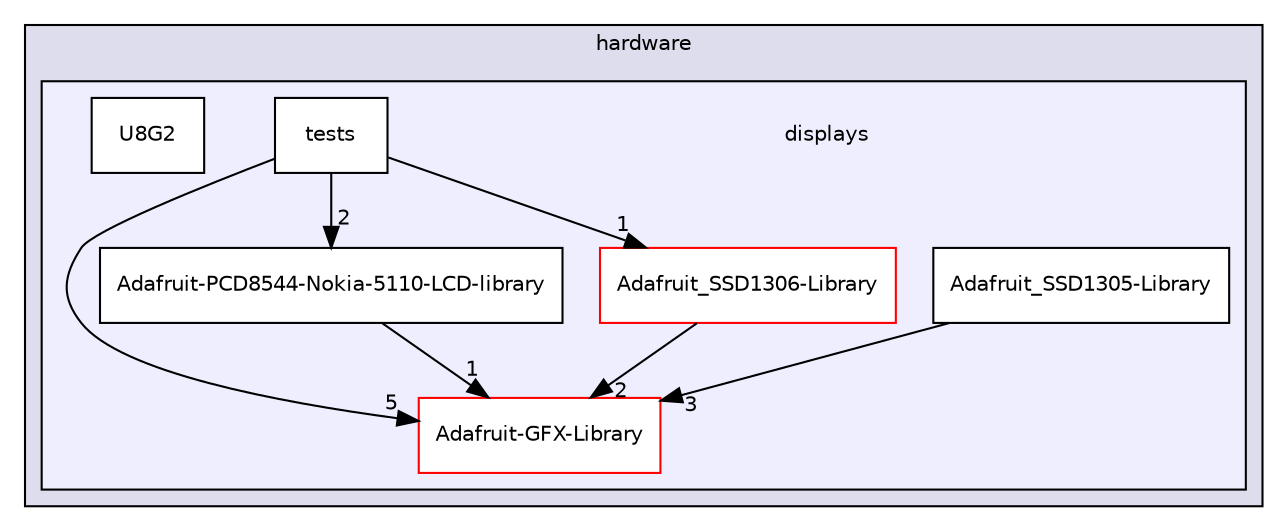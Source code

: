 digraph "esp32-snippets/hardware/displays" {
  compound=true
  node [ fontsize="10", fontname="Helvetica"];
  edge [ labelfontsize="10", labelfontname="Helvetica"];
  subgraph clusterdir_3129719c13c172816610955a64eb5633 {
    graph [ bgcolor="#ddddee", pencolor="black", label="hardware" fontname="Helvetica", fontsize="10", URL="dir_3129719c13c172816610955a64eb5633.html"]
  subgraph clusterdir_82937855ec24aaae1f185fc810680b2f {
    graph [ bgcolor="#eeeeff", pencolor="black", label="" URL="dir_82937855ec24aaae1f185fc810680b2f.html"];
    dir_82937855ec24aaae1f185fc810680b2f [shape=plaintext label="displays"];
    dir_d8b6fbc4e0c47b75e47eb2611437b459 [shape=box label="Adafruit-GFX-Library" color="red" fillcolor="white" style="filled" URL="dir_d8b6fbc4e0c47b75e47eb2611437b459.html"];
    dir_2fd259ae95b1318c0282c65545e72a4c [shape=box label="Adafruit-PCD8544-Nokia-5110-LCD-library" color="black" fillcolor="white" style="filled" URL="dir_2fd259ae95b1318c0282c65545e72a4c.html"];
    dir_79cc799e9b55501c332cdcec6c9906d0 [shape=box label="Adafruit_SSD1305-Library" color="black" fillcolor="white" style="filled" URL="dir_79cc799e9b55501c332cdcec6c9906d0.html"];
    dir_3ef91fe9452925eab66bbdd8dc48a757 [shape=box label="Adafruit_SSD1306-Library" color="red" fillcolor="white" style="filled" URL="dir_3ef91fe9452925eab66bbdd8dc48a757.html"];
    dir_951f738581a49c13cb67ea64f4c3d010 [shape=box label="tests" color="black" fillcolor="white" style="filled" URL="dir_951f738581a49c13cb67ea64f4c3d010.html"];
    dir_37ac486b4995ae2ce06e7fa14ab8dd74 [shape=box label="U8G2" color="black" fillcolor="white" style="filled" URL="dir_37ac486b4995ae2ce06e7fa14ab8dd74.html"];
  }
  }
  dir_79cc799e9b55501c332cdcec6c9906d0->dir_d8b6fbc4e0c47b75e47eb2611437b459 [headlabel="3", labeldistance=1.5 headhref="dir_000097_000093.html"];
  dir_951f738581a49c13cb67ea64f4c3d010->dir_d8b6fbc4e0c47b75e47eb2611437b459 [headlabel="5", labeldistance=1.5 headhref="dir_000044_000093.html"];
  dir_951f738581a49c13cb67ea64f4c3d010->dir_2fd259ae95b1318c0282c65545e72a4c [headlabel="2", labeldistance=1.5 headhref="dir_000044_000096.html"];
  dir_951f738581a49c13cb67ea64f4c3d010->dir_3ef91fe9452925eab66bbdd8dc48a757 [headlabel="1", labeldistance=1.5 headhref="dir_000044_000067.html"];
  dir_2fd259ae95b1318c0282c65545e72a4c->dir_d8b6fbc4e0c47b75e47eb2611437b459 [headlabel="1", labeldistance=1.5 headhref="dir_000096_000093.html"];
  dir_3ef91fe9452925eab66bbdd8dc48a757->dir_d8b6fbc4e0c47b75e47eb2611437b459 [headlabel="2", labeldistance=1.5 headhref="dir_000067_000093.html"];
}
